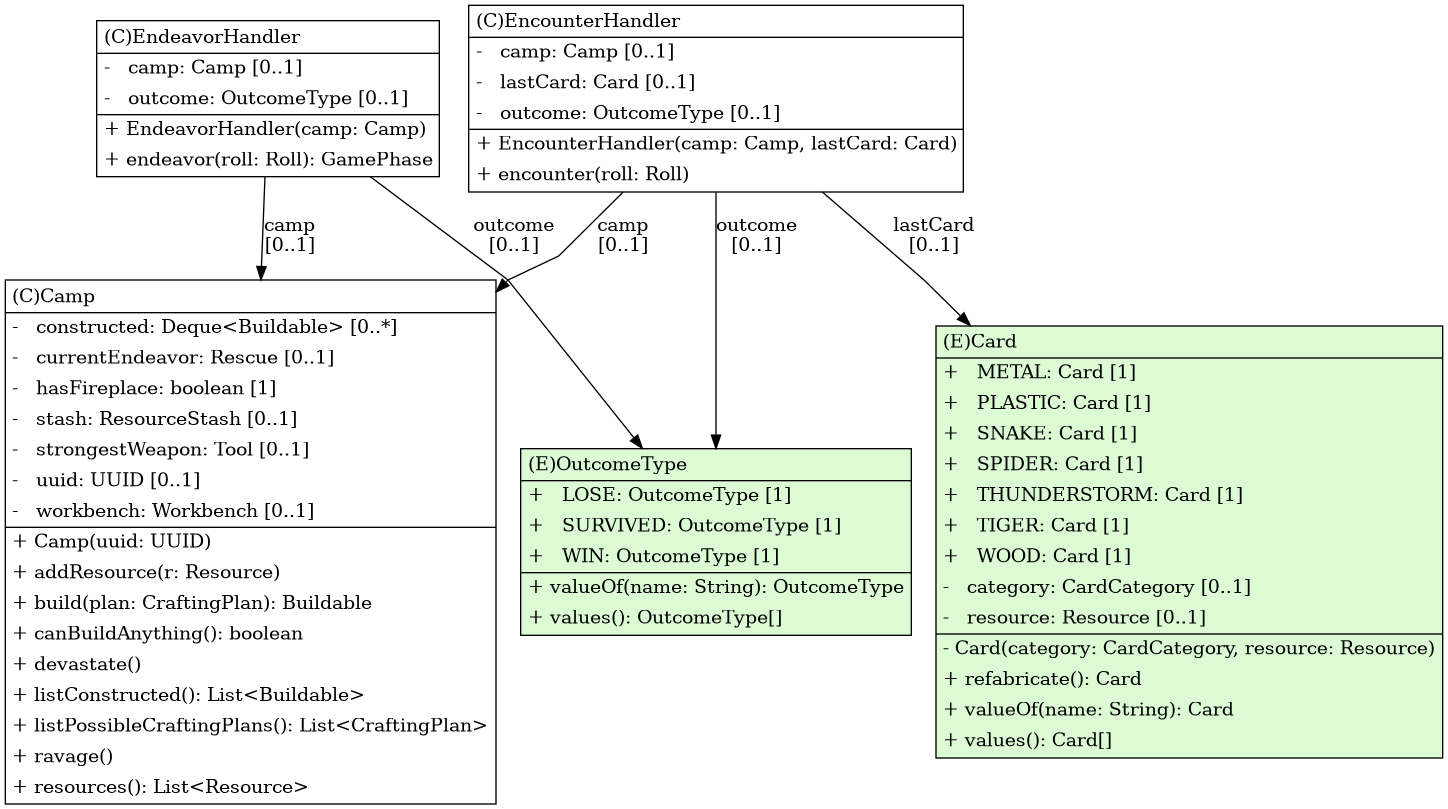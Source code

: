 @startuml

/' diagram meta data start
config=StructureConfiguration;
{
  "projectClassification": {
    "searchMode": "OpenProject", // OpenProject, AllProjects
    "includedProjects": "",
    "pathEndKeywords": "*.impl",
    "isClientPath": "",
    "isClientName": "",
    "isTestPath": "",
    "isTestName": "",
    "isMappingPath": "",
    "isMappingName": "",
    "isDataAccessPath": "",
    "isDataAccessName": "",
    "isDataStructurePath": "",
    "isDataStructureName": "",
    "isInterfaceStructuresPath": "",
    "isInterfaceStructuresName": "",
    "isEntryPointPath": "",
    "isEntryPointName": "",
    "treatFinalFieldsAsMandatory": false
  },
  "graphRestriction": {
    "classPackageExcludeFilter": "",
    "classPackageIncludeFilter": "",
    "classNameExcludeFilter": "",
    "classNameIncludeFilter": "",
    "methodNameExcludeFilter": "",
    "methodNameIncludeFilter": "",
    "removeByInheritance": "", // inheritance/annotation based filtering is done in a second step
    "removeByAnnotation": "",
    "removeByClassPackage": "", // cleanup the graph after inheritance/annotation based filtering is done
    "removeByClassName": "",
    "cutMappings": true,
    "cutEnum": false,
    "cutTests": true,
    "cutClient": true,
    "cutDataAccess": true,
    "cutInterfaceStructures": false,
    "cutDataStructures": false,
    "cutGetterAndSetter": true,
    "cutConstructors": false
  },
  "graphTraversal": {
    "forwardDepth": 1,
    "backwardDepth": 1,
    "classPackageExcludeFilter": "",
    "classPackageIncludeFilter": "",
    "classNameExcludeFilter": "",
    "classNameIncludeFilter": "",
    "methodNameExcludeFilter": "",
    "methodNameIncludeFilter": "",
    "hideMappings": false,
    "hideDataStructures": false,
    "hidePrivateMethods": false,
    "hideInterfaceCalls": false, // indirection: implementation -> interface (is hidden) -> implementation
    "onlyShowApplicationEntryPoints": false, // root node is included
    "useMethodCallsForStructureDiagram": "No" // ForwardOnly, BothDirections, No
  },
  "details": {
    "aggregation": "GroupByClass", // ByClass, GroupByClass, None
    "showClassGenericTypes": true,
    "showMethods": true,
    "showMethodParameterNames": true,
    "showMethodParameterTypes": true,
    "showMethodReturnType": true,
    "showPackageLevels": 0,
    "showDetailedClassStructure": true
  },
  "rootClass": "de.dhbw.karlsruhe.ase.application.RollHandler",
  "extensionCallbackMethod": "" // qualified.class.name#methodName - signature: public static String method(String)
}
diagram meta data end '/



digraph g {
    rankdir="TB"
    splines=polyline
    

'nodes 
Camp1135820194[
	label=<<TABLE BORDER="1" CELLBORDER="0" CELLPADDING="4" CELLSPACING="0">
<TR><TD ALIGN="LEFT" >(C)Camp</TD></TR>
<HR/>
<TR><TD ALIGN="LEFT" >-   constructed: Deque&lt;Buildable&gt; [0..*]</TD></TR>
<TR><TD ALIGN="LEFT" >-   currentEndeavor: Rescue [0..1]</TD></TR>
<TR><TD ALIGN="LEFT" >-   hasFireplace: boolean [1]</TD></TR>
<TR><TD ALIGN="LEFT" >-   stash: ResourceStash [0..1]</TD></TR>
<TR><TD ALIGN="LEFT" >-   strongestWeapon: Tool [0..1]</TD></TR>
<TR><TD ALIGN="LEFT" >-   uuid: UUID [0..1]</TD></TR>
<TR><TD ALIGN="LEFT" >-   workbench: Workbench [0..1]</TD></TR>
<HR/>
<TR><TD ALIGN="LEFT" >+ Camp(uuid: UUID)</TD></TR>
<TR><TD ALIGN="LEFT" >+ addResource(r: Resource)</TD></TR>
<TR><TD ALIGN="LEFT" >+ build(plan: CraftingPlan): Buildable</TD></TR>
<TR><TD ALIGN="LEFT" >+ canBuildAnything(): boolean</TD></TR>
<TR><TD ALIGN="LEFT" >+ devastate()</TD></TR>
<TR><TD ALIGN="LEFT" >+ listConstructed(): List&lt;Buildable&gt;</TD></TR>
<TR><TD ALIGN="LEFT" >+ listPossibleCraftingPlans(): List&lt;CraftingPlan&gt;</TD></TR>
<TR><TD ALIGN="LEFT" >+ ravage()</TD></TR>
<TR><TD ALIGN="LEFT" >+ resources(): List&lt;Resource&gt;</TD></TR>
</TABLE>>
	style=filled
	margin=0
	shape=plaintext
	fillcolor="#FFFFFF"
];

Card1697264569[
	label=<<TABLE BORDER="1" CELLBORDER="0" CELLPADDING="4" CELLSPACING="0">
<TR><TD ALIGN="LEFT" >(E)Card</TD></TR>
<HR/>
<TR><TD ALIGN="LEFT" >+   METAL: Card [1]</TD></TR>
<TR><TD ALIGN="LEFT" >+   PLASTIC: Card [1]</TD></TR>
<TR><TD ALIGN="LEFT" >+   SNAKE: Card [1]</TD></TR>
<TR><TD ALIGN="LEFT" >+   SPIDER: Card [1]</TD></TR>
<TR><TD ALIGN="LEFT" >+   THUNDERSTORM: Card [1]</TD></TR>
<TR><TD ALIGN="LEFT" >+   TIGER: Card [1]</TD></TR>
<TR><TD ALIGN="LEFT" >+   WOOD: Card [1]</TD></TR>
<TR><TD ALIGN="LEFT" >-   category: CardCategory [0..1]</TD></TR>
<TR><TD ALIGN="LEFT" >-   resource: Resource [0..1]</TD></TR>
<HR/>
<TR><TD ALIGN="LEFT" >- Card(category: CardCategory, resource: Resource)</TD></TR>
<TR><TD ALIGN="LEFT" >+ refabricate(): Card</TD></TR>
<TR><TD ALIGN="LEFT" >+ valueOf(name: String): Card</TD></TR>
<TR><TD ALIGN="LEFT" >+ values(): Card[]</TD></TR>
</TABLE>>
	style=filled
	margin=0
	shape=plaintext
	fillcolor="#DCFBD5"
];

OutcomeType1123845887[
	label=<<TABLE BORDER="1" CELLBORDER="0" CELLPADDING="4" CELLSPACING="0">
<TR><TD ALIGN="LEFT" >(E)OutcomeType</TD></TR>
<HR/>
<TR><TD ALIGN="LEFT" >+   LOSE: OutcomeType [1]</TD></TR>
<TR><TD ALIGN="LEFT" >+   SURVIVED: OutcomeType [1]</TD></TR>
<TR><TD ALIGN="LEFT" >+   WIN: OutcomeType [1]</TD></TR>
<HR/>
<TR><TD ALIGN="LEFT" >+ valueOf(name: String): OutcomeType</TD></TR>
<TR><TD ALIGN="LEFT" >+ values(): OutcomeType[]</TD></TR>
</TABLE>>
	style=filled
	margin=0
	shape=plaintext
	fillcolor="#DCFBD5"
];

EndeavorHandler1052887806[
	label=<<TABLE BORDER="1" CELLBORDER="0" CELLPADDING="4" CELLSPACING="0">
<TR><TD ALIGN="LEFT" >(C)EndeavorHandler</TD></TR>
<HR/>
<TR><TD ALIGN="LEFT" >-   camp: Camp [0..1]</TD></TR>
<TR><TD ALIGN="LEFT" >-   outcome: OutcomeType [0..1]</TD></TR>
<HR/>
<TR><TD ALIGN="LEFT" >+ EndeavorHandler(camp: Camp)</TD></TR>
<TR><TD ALIGN="LEFT" >+ endeavor(roll: Roll): GamePhase</TD></TR>
</TABLE>>
	style=filled
	margin=0
	shape=plaintext
	fillcolor="#FFFFFF"
];

EncounterHandler1052887606[
	label=<<TABLE BORDER="1" CELLBORDER="0" CELLPADDING="4" CELLSPACING="0">
<TR><TD ALIGN="LEFT" >(C)EncounterHandler</TD></TR>
<HR/>
<TR><TD ALIGN="LEFT" >-   camp: Camp [0..1]</TD></TR>
<TR><TD ALIGN="LEFT" >-   lastCard: Card [0..1]</TD></TR>
<TR><TD ALIGN="LEFT" >-   outcome: OutcomeType [0..1]</TD></TR>
<HR/>
<TR><TD ALIGN="LEFT" >+ EncounterHandler(camp: Camp, lastCard: Card)</TD></TR>
<TR><TD ALIGN="LEFT" >+ encounter(roll: Roll)</TD></TR>
</TABLE>>
	style=filled
	margin=0
	shape=plaintext
	fillcolor="#FFFFFF"
];

'edges    
EncounterHandler1052887606 -> Camp1135820194[label="camp
[0..1]"];
EncounterHandler1052887606 -> Card1697264569[label="lastCard
[0..1]"];
EncounterHandler1052887606 -> OutcomeType1123845887[label="outcome
[0..1]"];
EndeavorHandler1052887806 -> Camp1135820194[label="camp
[0..1]"];
EndeavorHandler1052887806 -> OutcomeType1123845887[label="outcome
[0..1]"];
    
}
@enduml